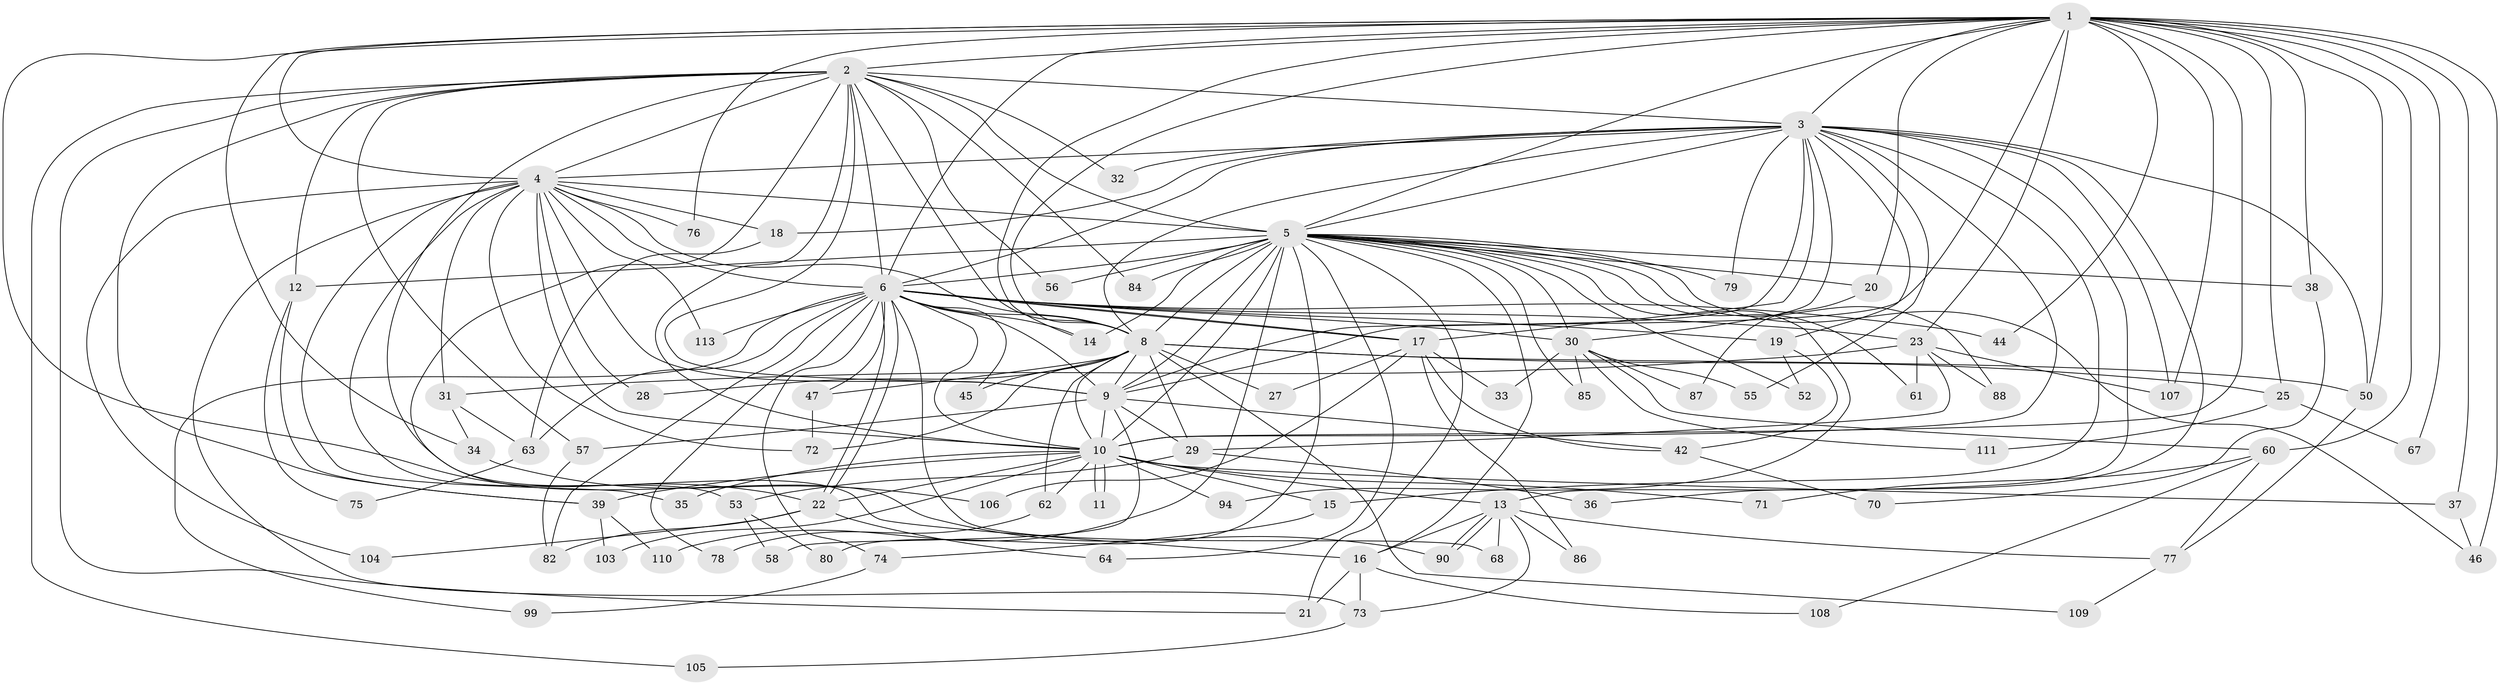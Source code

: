 // Generated by graph-tools (version 1.1) at 2025/23/03/03/25 07:23:47]
// undirected, 85 vertices, 207 edges
graph export_dot {
graph [start="1"]
  node [color=gray90,style=filled];
  1 [super="+91"];
  2 [super="+92"];
  3 [super="+24"];
  4 [super="+59"];
  5 [super="+7"];
  6 [super="+41"];
  8 [super="+97"];
  9 [super="+100"];
  10 [super="+49"];
  11;
  12 [super="+40"];
  13 [super="+43"];
  14 [super="+102"];
  15;
  16 [super="+26"];
  17;
  18;
  19;
  20;
  21;
  22 [super="+48"];
  23 [super="+54"];
  25 [super="+81"];
  27;
  28;
  29;
  30 [super="+65"];
  31 [super="+93"];
  32;
  33;
  34;
  35;
  36;
  37 [super="+66"];
  38;
  39 [super="+83"];
  42 [super="+69"];
  44;
  45;
  46 [super="+51"];
  47 [super="+95"];
  50 [super="+96"];
  52;
  53;
  55;
  56;
  57;
  58;
  60 [super="+98"];
  61;
  62;
  63;
  64;
  67;
  68;
  70;
  71;
  72;
  73 [super="+89"];
  74;
  75;
  76;
  77;
  78;
  79;
  80;
  82 [super="+101"];
  84;
  85;
  86;
  87;
  88;
  90;
  94;
  99;
  103;
  104;
  105;
  106;
  107 [super="+112"];
  108;
  109;
  110;
  111;
  113;
  1 -- 2;
  1 -- 3;
  1 -- 4;
  1 -- 5 [weight=2];
  1 -- 6;
  1 -- 8;
  1 -- 9;
  1 -- 10;
  1 -- 20;
  1 -- 23;
  1 -- 25 [weight=2];
  1 -- 34;
  1 -- 37;
  1 -- 38;
  1 -- 44;
  1 -- 46 [weight=2];
  1 -- 50;
  1 -- 60;
  1 -- 67;
  1 -- 76;
  1 -- 107;
  1 -- 22;
  1 -- 14;
  2 -- 3;
  2 -- 4;
  2 -- 5 [weight=2];
  2 -- 6;
  2 -- 8;
  2 -- 9;
  2 -- 10;
  2 -- 12;
  2 -- 16;
  2 -- 21;
  2 -- 32;
  2 -- 39;
  2 -- 56;
  2 -- 57;
  2 -- 84;
  2 -- 105;
  2 -- 90;
  3 -- 4;
  3 -- 5 [weight=2];
  3 -- 6;
  3 -- 8;
  3 -- 9;
  3 -- 10;
  3 -- 13;
  3 -- 15;
  3 -- 18;
  3 -- 19;
  3 -- 50;
  3 -- 79;
  3 -- 107;
  3 -- 32;
  3 -- 17;
  3 -- 36;
  3 -- 55;
  3 -- 30;
  4 -- 5 [weight=2];
  4 -- 6;
  4 -- 8;
  4 -- 9;
  4 -- 10;
  4 -- 18;
  4 -- 28 [weight=2];
  4 -- 31;
  4 -- 35;
  4 -- 53;
  4 -- 72;
  4 -- 73;
  4 -- 76;
  4 -- 104;
  4 -- 113;
  5 -- 6 [weight=2];
  5 -- 8 [weight=2];
  5 -- 9 [weight=2];
  5 -- 10 [weight=2];
  5 -- 12 [weight=2];
  5 -- 16;
  5 -- 21;
  5 -- 46;
  5 -- 61;
  5 -- 94;
  5 -- 110;
  5 -- 64;
  5 -- 14;
  5 -- 79;
  5 -- 80;
  5 -- 20;
  5 -- 84;
  5 -- 85;
  5 -- 88;
  5 -- 30;
  5 -- 38;
  5 -- 52;
  5 -- 56;
  6 -- 8;
  6 -- 9;
  6 -- 10;
  6 -- 14;
  6 -- 17;
  6 -- 17;
  6 -- 19;
  6 -- 22;
  6 -- 22;
  6 -- 23 [weight=2];
  6 -- 30;
  6 -- 44;
  6 -- 45;
  6 -- 47;
  6 -- 63;
  6 -- 68;
  6 -- 74;
  6 -- 82;
  6 -- 99;
  6 -- 113;
  6 -- 78;
  8 -- 9;
  8 -- 10;
  8 -- 25;
  8 -- 27;
  8 -- 28;
  8 -- 29;
  8 -- 45;
  8 -- 47;
  8 -- 62;
  8 -- 72;
  8 -- 109;
  8 -- 50;
  9 -- 10;
  9 -- 29;
  9 -- 57;
  9 -- 58;
  9 -- 42;
  10 -- 11;
  10 -- 11;
  10 -- 13;
  10 -- 15;
  10 -- 35;
  10 -- 37;
  10 -- 39;
  10 -- 62;
  10 -- 71;
  10 -- 94;
  10 -- 103;
  10 -- 22;
  12 -- 75;
  12 -- 39;
  13 -- 68;
  13 -- 86;
  13 -- 90;
  13 -- 90;
  13 -- 16;
  13 -- 73;
  13 -- 77;
  15 -- 74;
  16 -- 108;
  16 -- 21;
  16 -- 73;
  17 -- 27;
  17 -- 33;
  17 -- 42;
  17 -- 86;
  17 -- 106;
  18 -- 63;
  19 -- 42;
  19 -- 52;
  20 -- 87;
  22 -- 104;
  22 -- 64;
  22 -- 82;
  23 -- 31;
  23 -- 61;
  23 -- 88;
  23 -- 29;
  23 -- 107;
  25 -- 67;
  25 -- 111;
  29 -- 36;
  29 -- 53;
  30 -- 33;
  30 -- 55;
  30 -- 60;
  30 -- 111;
  30 -- 85;
  30 -- 87;
  31 -- 34;
  31 -- 63;
  34 -- 106;
  37 -- 46;
  38 -- 70;
  39 -- 103;
  39 -- 110;
  42 -- 70;
  47 -- 72;
  50 -- 77;
  53 -- 58;
  53 -- 80;
  57 -- 82;
  60 -- 71;
  60 -- 77;
  60 -- 108;
  62 -- 78;
  63 -- 75;
  73 -- 105;
  74 -- 99;
  77 -- 109;
}
